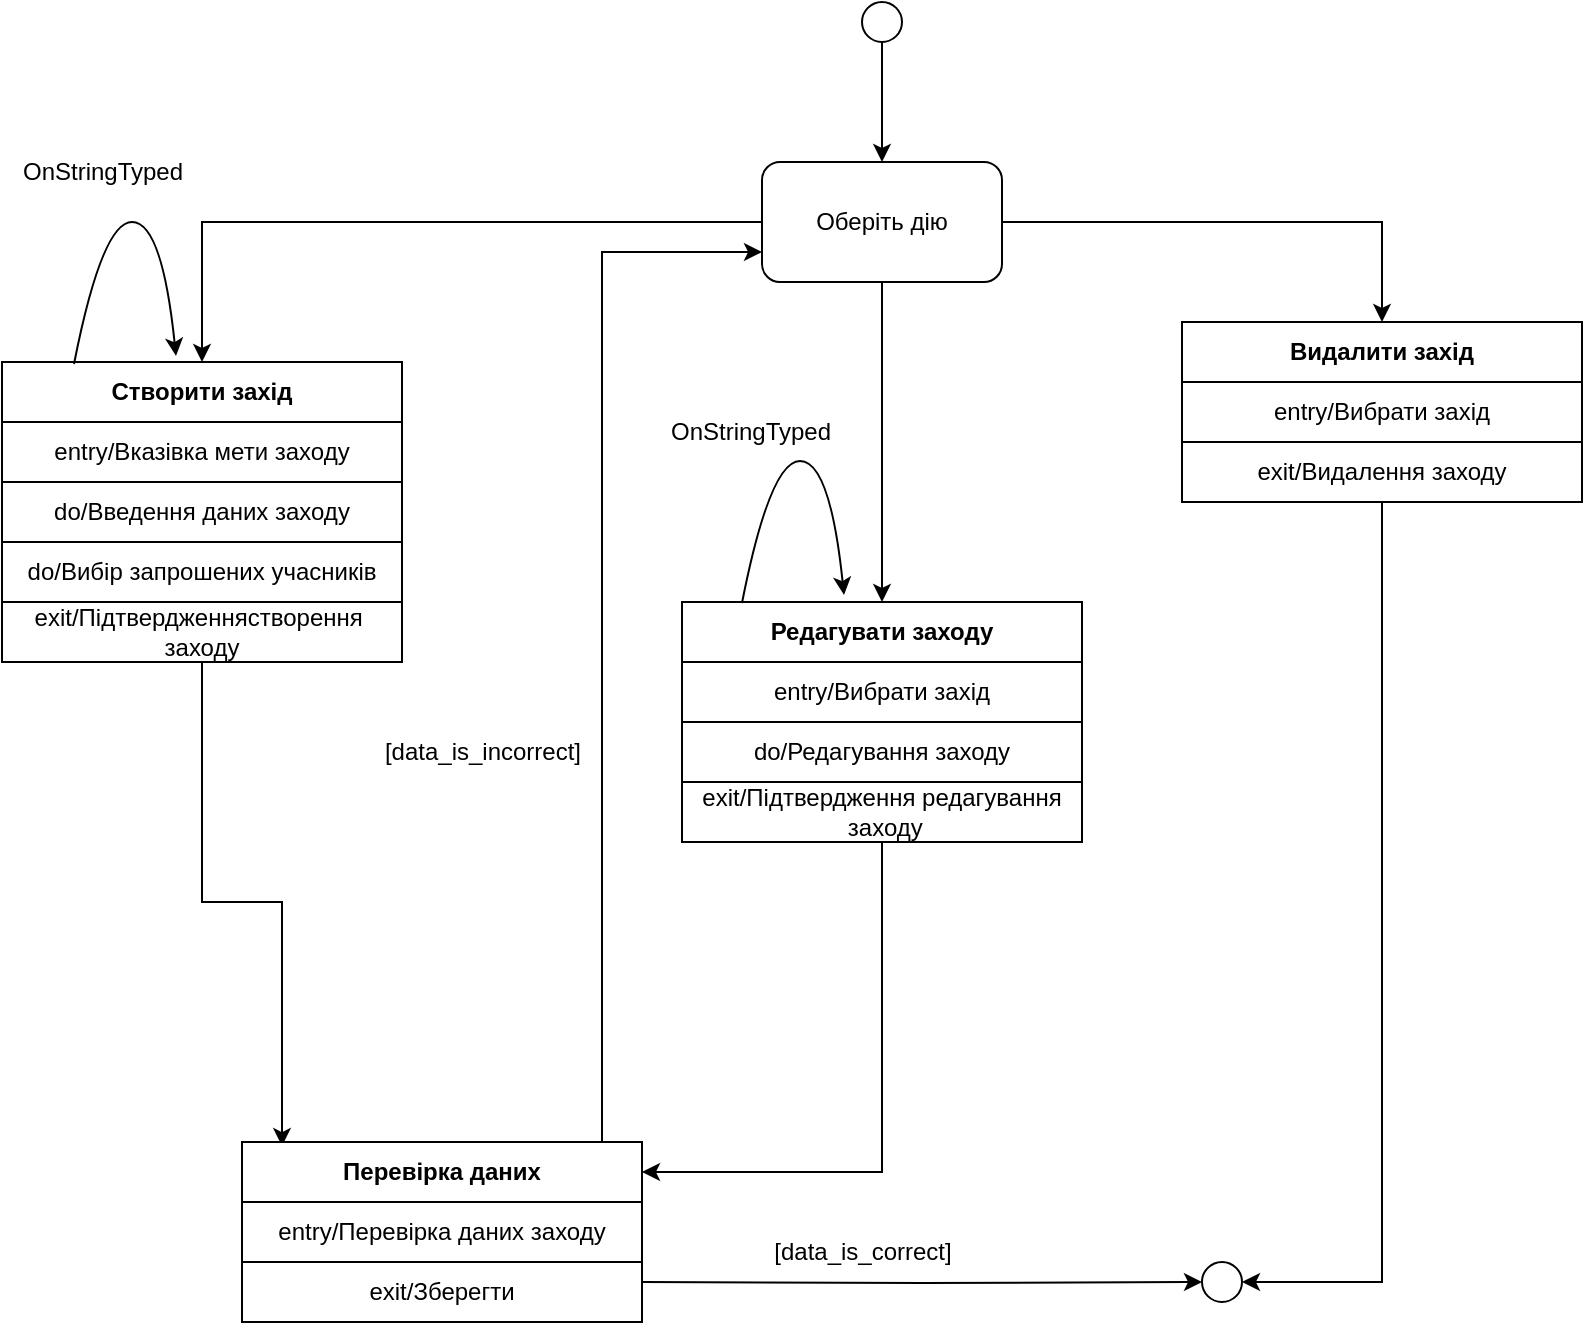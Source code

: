 <mxfile version="24.4.8" type="device">
  <diagram name="Сторінка-1" id="hulqifiNZXJl1owI4d8X">
    <mxGraphModel dx="1131" dy="1696" grid="0" gridSize="10" guides="1" tooltips="1" connect="1" arrows="1" fold="1" page="1" pageScale="1" pageWidth="827" pageHeight="1169" math="0" shadow="0">
      <root>
        <mxCell id="0" />
        <mxCell id="1" parent="0" />
        <mxCell id="CaEb_067ruCqt1RR53pY-1" style="edgeStyle=orthogonalEdgeStyle;rounded=0;orthogonalLoop=1;jettySize=auto;html=1;exitX=0.5;exitY=1;exitDx=0;exitDy=0;entryX=0.5;entryY=0;entryDx=0;entryDy=0;" edge="1" parent="1" source="CaEb_067ruCqt1RR53pY-2" target="CaEb_067ruCqt1RR53pY-6">
          <mxGeometry relative="1" as="geometry" />
        </mxCell>
        <mxCell id="CaEb_067ruCqt1RR53pY-2" value="" style="ellipse;whiteSpace=wrap;html=1;aspect=fixed;" vertex="1" parent="1">
          <mxGeometry x="449" y="250" width="20" height="20" as="geometry" />
        </mxCell>
        <mxCell id="CaEb_067ruCqt1RR53pY-3" style="edgeStyle=orthogonalEdgeStyle;rounded=0;orthogonalLoop=1;jettySize=auto;html=1;exitX=0;exitY=0.5;exitDx=0;exitDy=0;" edge="1" parent="1" source="CaEb_067ruCqt1RR53pY-6" target="CaEb_067ruCqt1RR53pY-18">
          <mxGeometry relative="1" as="geometry" />
        </mxCell>
        <mxCell id="CaEb_067ruCqt1RR53pY-4" style="edgeStyle=orthogonalEdgeStyle;rounded=0;orthogonalLoop=1;jettySize=auto;html=1;exitX=0.5;exitY=1;exitDx=0;exitDy=0;entryX=0.5;entryY=0;entryDx=0;entryDy=0;" edge="1" parent="1" source="CaEb_067ruCqt1RR53pY-6" target="CaEb_067ruCqt1RR53pY-13">
          <mxGeometry relative="1" as="geometry" />
        </mxCell>
        <mxCell id="CaEb_067ruCqt1RR53pY-5" style="edgeStyle=orthogonalEdgeStyle;rounded=0;orthogonalLoop=1;jettySize=auto;html=1;exitX=1;exitY=0.5;exitDx=0;exitDy=0;" edge="1" parent="1" source="CaEb_067ruCqt1RR53pY-6" target="CaEb_067ruCqt1RR53pY-7">
          <mxGeometry relative="1" as="geometry" />
        </mxCell>
        <mxCell id="CaEb_067ruCqt1RR53pY-6" value="Оберіть дію" style="rounded=1;whiteSpace=wrap;html=1;" vertex="1" parent="1">
          <mxGeometry x="399" y="330" width="120" height="60" as="geometry" />
        </mxCell>
        <mxCell id="CaEb_067ruCqt1RR53pY-7" value="&lt;b&gt;Видалити захід&lt;/b&gt;" style="rounded=0;whiteSpace=wrap;html=1;" vertex="1" parent="1">
          <mxGeometry x="609" y="410" width="200" height="30" as="geometry" />
        </mxCell>
        <mxCell id="CaEb_067ruCqt1RR53pY-8" value="entry/Вибрати захід" style="rounded=0;whiteSpace=wrap;html=1;" vertex="1" parent="1">
          <mxGeometry x="609" y="440" width="200" height="30" as="geometry" />
        </mxCell>
        <mxCell id="CaEb_067ruCqt1RR53pY-10" style="edgeStyle=orthogonalEdgeStyle;rounded=0;orthogonalLoop=1;jettySize=auto;html=1;exitX=0.5;exitY=1;exitDx=0;exitDy=0;entryX=1;entryY=0.5;entryDx=0;entryDy=0;" edge="1" parent="1" source="CaEb_067ruCqt1RR53pY-11" target="CaEb_067ruCqt1RR53pY-23">
          <mxGeometry relative="1" as="geometry">
            <mxPoint x="539" y="830" as="targetPoint" />
          </mxGeometry>
        </mxCell>
        <mxCell id="CaEb_067ruCqt1RR53pY-11" value="&lt;span style=&quot;text-wrap: nowrap;&quot;&gt;exit/&lt;/span&gt;&lt;span style=&quot;text-wrap: nowrap;&quot;&gt;Видалення заходу&lt;/span&gt;" style="rounded=0;whiteSpace=wrap;html=1;" vertex="1" parent="1">
          <mxGeometry x="609" y="470" width="200" height="30" as="geometry" />
        </mxCell>
        <mxCell id="CaEb_067ruCqt1RR53pY-12" value="" style="group" vertex="1" connectable="0" parent="1">
          <mxGeometry x="359" y="550" width="200" height="120" as="geometry" />
        </mxCell>
        <mxCell id="CaEb_067ruCqt1RR53pY-13" value="&lt;b&gt;Редагувати заходу&lt;/b&gt;" style="rounded=0;whiteSpace=wrap;html=1;" vertex="1" parent="CaEb_067ruCqt1RR53pY-12">
          <mxGeometry width="200" height="30" as="geometry" />
        </mxCell>
        <mxCell id="CaEb_067ruCqt1RR53pY-14" value="entry/Вибрати захід" style="rounded=0;whiteSpace=wrap;html=1;" vertex="1" parent="CaEb_067ruCqt1RR53pY-12">
          <mxGeometry y="30" width="200" height="30" as="geometry" />
        </mxCell>
        <mxCell id="CaEb_067ruCqt1RR53pY-15" value="&lt;span style=&quot;text-wrap: nowrap;&quot;&gt;do/Редагування заходу&lt;/span&gt;" style="rounded=0;whiteSpace=wrap;html=1;" vertex="1" parent="CaEb_067ruCqt1RR53pY-12">
          <mxGeometry y="60" width="200" height="30" as="geometry" />
        </mxCell>
        <mxCell id="CaEb_067ruCqt1RR53pY-16" value="&lt;span style=&quot;text-wrap: nowrap;&quot;&gt;exit/&lt;/span&gt;&lt;span style=&quot;text-wrap: nowrap;&quot;&gt;Підтвердження&amp;nbsp;&lt;/span&gt;&lt;span style=&quot;text-wrap: nowrap; background-color: initial;&quot;&gt;редагування&lt;/span&gt;&lt;div&gt;&lt;span style=&quot;text-wrap: nowrap; background-color: initial;&quot;&gt;&amp;nbsp;заходу&lt;/span&gt;&lt;/div&gt;" style="rounded=0;whiteSpace=wrap;html=1;" vertex="1" parent="CaEb_067ruCqt1RR53pY-12">
          <mxGeometry y="90" width="200" height="30" as="geometry" />
        </mxCell>
        <mxCell id="CaEb_067ruCqt1RR53pY-17" value="" style="group" vertex="1" connectable="0" parent="1">
          <mxGeometry x="19" y="430" width="200" height="120" as="geometry" />
        </mxCell>
        <mxCell id="CaEb_067ruCqt1RR53pY-18" value="&lt;b&gt;Створити захід&lt;/b&gt;" style="rounded=0;whiteSpace=wrap;html=1;" vertex="1" parent="CaEb_067ruCqt1RR53pY-17">
          <mxGeometry width="200" height="30" as="geometry" />
        </mxCell>
        <mxCell id="CaEb_067ruCqt1RR53pY-19" value="entry/Вказівка мети заходу" style="rounded=0;whiteSpace=wrap;html=1;" vertex="1" parent="CaEb_067ruCqt1RR53pY-17">
          <mxGeometry y="30" width="200" height="30" as="geometry" />
        </mxCell>
        <mxCell id="CaEb_067ruCqt1RR53pY-20" value="&lt;span style=&quot;text-wrap: nowrap;&quot;&gt;do/Введення даних заходу&lt;/span&gt;" style="rounded=0;whiteSpace=wrap;html=1;" vertex="1" parent="CaEb_067ruCqt1RR53pY-17">
          <mxGeometry y="60" width="200" height="30" as="geometry" />
        </mxCell>
        <mxCell id="CaEb_067ruCqt1RR53pY-22" value="" style="curved=1;endArrow=classic;html=1;rounded=0;exitX=0.18;exitY=0.033;exitDx=0;exitDy=0;exitPerimeter=0;entryX=0.435;entryY=-0.1;entryDx=0;entryDy=0;entryPerimeter=0;" edge="1" parent="CaEb_067ruCqt1RR53pY-17" source="CaEb_067ruCqt1RR53pY-18" target="CaEb_067ruCqt1RR53pY-18">
          <mxGeometry width="50" height="50" relative="1" as="geometry">
            <mxPoint x="30" y="-10" as="sourcePoint" />
            <mxPoint x="80" y="-10" as="targetPoint" />
            <Array as="points">
              <mxPoint x="50" y="-70" />
              <mxPoint x="80" y="-70" />
            </Array>
          </mxGeometry>
        </mxCell>
        <mxCell id="CaEb_067ruCqt1RR53pY-37" value="&lt;span style=&quot;text-wrap: nowrap;&quot;&gt;do/Вибір запрошених учасників&lt;/span&gt;" style="rounded=0;whiteSpace=wrap;html=1;" vertex="1" parent="CaEb_067ruCqt1RR53pY-17">
          <mxGeometry y="90" width="200" height="30" as="geometry" />
        </mxCell>
        <mxCell id="CaEb_067ruCqt1RR53pY-23" value="" style="ellipse;whiteSpace=wrap;html=1;aspect=fixed;" vertex="1" parent="1">
          <mxGeometry x="619" y="880" width="20" height="20" as="geometry" />
        </mxCell>
        <mxCell id="CaEb_067ruCqt1RR53pY-24" style="edgeStyle=orthogonalEdgeStyle;rounded=0;orthogonalLoop=1;jettySize=auto;html=1;exitX=0.5;exitY=1;exitDx=0;exitDy=0;entryX=1;entryY=0.5;entryDx=0;entryDy=0;" edge="1" parent="1" source="CaEb_067ruCqt1RR53pY-16" target="CaEb_067ruCqt1RR53pY-30">
          <mxGeometry relative="1" as="geometry">
            <mxPoint x="459" y="800" as="targetPoint" />
          </mxGeometry>
        </mxCell>
        <mxCell id="CaEb_067ruCqt1RR53pY-25" value="" style="curved=1;endArrow=classic;html=1;rounded=0;exitX=0.18;exitY=0.033;exitDx=0;exitDy=0;exitPerimeter=0;entryX=0.435;entryY=-0.1;entryDx=0;entryDy=0;entryPerimeter=0;" edge="1" parent="1">
          <mxGeometry width="50" height="50" relative="1" as="geometry">
            <mxPoint x="389" y="550.5" as="sourcePoint" />
            <mxPoint x="440" y="546.5" as="targetPoint" />
            <Array as="points">
              <mxPoint x="403" y="479.5" />
              <mxPoint x="433" y="479.5" />
            </Array>
          </mxGeometry>
        </mxCell>
        <mxCell id="CaEb_067ruCqt1RR53pY-26" value="OnStringTyped" style="text;html=1;align=center;verticalAlign=middle;resizable=0;points=[];autosize=1;strokeColor=none;fillColor=none;" vertex="1" parent="1">
          <mxGeometry x="19" y="320" width="100" height="30" as="geometry" />
        </mxCell>
        <mxCell id="CaEb_067ruCqt1RR53pY-27" value="OnStringTyped" style="text;html=1;align=center;verticalAlign=middle;resizable=0;points=[];autosize=1;strokeColor=none;fillColor=none;" vertex="1" parent="1">
          <mxGeometry x="343" y="450" width="100" height="30" as="geometry" />
        </mxCell>
        <mxCell id="CaEb_067ruCqt1RR53pY-28" style="edgeStyle=orthogonalEdgeStyle;rounded=0;orthogonalLoop=1;jettySize=auto;html=1;exitX=0.5;exitY=1;exitDx=0;exitDy=0;entryX=0.1;entryY=0.067;entryDx=0;entryDy=0;entryPerimeter=0;" edge="1" parent="1" source="CaEb_067ruCqt1RR53pY-21" target="CaEb_067ruCqt1RR53pY-30">
          <mxGeometry relative="1" as="geometry" />
        </mxCell>
        <mxCell id="CaEb_067ruCqt1RR53pY-29" value="" style="group" vertex="1" connectable="0" parent="1">
          <mxGeometry x="139" y="820" width="200" height="90" as="geometry" />
        </mxCell>
        <mxCell id="CaEb_067ruCqt1RR53pY-30" value="&lt;b&gt;Перевірка даних&lt;/b&gt;" style="rounded=0;whiteSpace=wrap;html=1;container=0;" vertex="1" parent="CaEb_067ruCqt1RR53pY-29">
          <mxGeometry width="200" height="30" as="geometry" />
        </mxCell>
        <mxCell id="CaEb_067ruCqt1RR53pY-31" value="entry/Перевірка даних заходу" style="rounded=0;whiteSpace=wrap;html=1;container=0;" vertex="1" parent="CaEb_067ruCqt1RR53pY-29">
          <mxGeometry y="30" width="200" height="30" as="geometry" />
        </mxCell>
        <mxCell id="CaEb_067ruCqt1RR53pY-32" value="&lt;span style=&quot;text-wrap: nowrap;&quot;&gt;exit/Зберегти&lt;/span&gt;" style="rounded=0;whiteSpace=wrap;html=1;container=0;" vertex="1" parent="CaEb_067ruCqt1RR53pY-29">
          <mxGeometry y="60" width="200" height="30" as="geometry" />
        </mxCell>
        <mxCell id="CaEb_067ruCqt1RR53pY-33" style="edgeStyle=orthogonalEdgeStyle;rounded=0;orthogonalLoop=1;jettySize=auto;html=1;entryX=0;entryY=0.75;entryDx=0;entryDy=0;" edge="1" parent="1" target="CaEb_067ruCqt1RR53pY-6">
          <mxGeometry relative="1" as="geometry">
            <mxPoint x="319" y="820" as="sourcePoint" />
            <Array as="points">
              <mxPoint x="319" y="375" />
            </Array>
          </mxGeometry>
        </mxCell>
        <mxCell id="CaEb_067ruCqt1RR53pY-34" value="[data_is_incorrect]" style="text;html=1;align=center;verticalAlign=middle;resizable=0;points=[];autosize=1;strokeColor=none;fillColor=none;" vertex="1" parent="1">
          <mxGeometry x="199" y="610" width="120" height="30" as="geometry" />
        </mxCell>
        <mxCell id="CaEb_067ruCqt1RR53pY-35" style="edgeStyle=orthogonalEdgeStyle;rounded=0;orthogonalLoop=1;jettySize=auto;html=1;entryX=0;entryY=0.5;entryDx=0;entryDy=0;" edge="1" parent="1" target="CaEb_067ruCqt1RR53pY-23">
          <mxGeometry relative="1" as="geometry">
            <mxPoint x="339" y="890" as="sourcePoint" />
          </mxGeometry>
        </mxCell>
        <mxCell id="CaEb_067ruCqt1RR53pY-36" value="[data_is_correct]" style="text;html=1;align=center;verticalAlign=middle;resizable=0;points=[];autosize=1;strokeColor=none;fillColor=none;" vertex="1" parent="1">
          <mxGeometry x="394" y="860" width="110" height="30" as="geometry" />
        </mxCell>
        <mxCell id="CaEb_067ruCqt1RR53pY-21" value="&lt;span style=&quot;text-wrap: nowrap;&quot;&gt;exit/Підтвердження&lt;/span&gt;&lt;span style=&quot;text-wrap: nowrap; background-color: initial;&quot;&gt;створення&amp;nbsp;&lt;/span&gt;&lt;div&gt;&lt;span style=&quot;text-wrap: nowrap; background-color: initial;&quot;&gt;заходу&lt;/span&gt;&lt;/div&gt;" style="rounded=0;whiteSpace=wrap;html=1;" vertex="1" parent="1">
          <mxGeometry x="19" y="550" width="200" height="30" as="geometry" />
        </mxCell>
      </root>
    </mxGraphModel>
  </diagram>
</mxfile>
